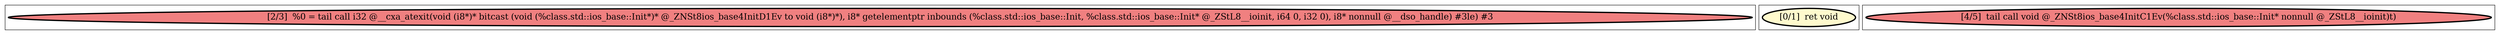 
digraph G {





subgraph cluster2 {


node11 [penwidth=3.0,fontsize=20,fillcolor=lightcoral,label="[2/3]  %0 = tail call i32 @__cxa_atexit(void (i8*)* bitcast (void (%class.std::ios_base::Init*)* @_ZNSt8ios_base4InitD1Ev to void (i8*)*), i8* getelementptr inbounds (%class.std::ios_base::Init, %class.std::ios_base::Init* @_ZStL8__ioinit, i64 0, i32 0), i8* nonnull @__dso_handle) #3le) #3",shape=ellipse,style=filled ]



}

subgraph cluster0 {


node9 [penwidth=3.0,fontsize=20,fillcolor=lemonchiffon,label="[0/1]  ret void",shape=ellipse,style=filled ]



}

subgraph cluster1 {


node10 [penwidth=3.0,fontsize=20,fillcolor=lightcoral,label="[4/5]  tail call void @_ZNSt8ios_base4InitC1Ev(%class.std::ios_base::Init* nonnull @_ZStL8__ioinit)t)",shape=ellipse,style=filled ]



}

}
